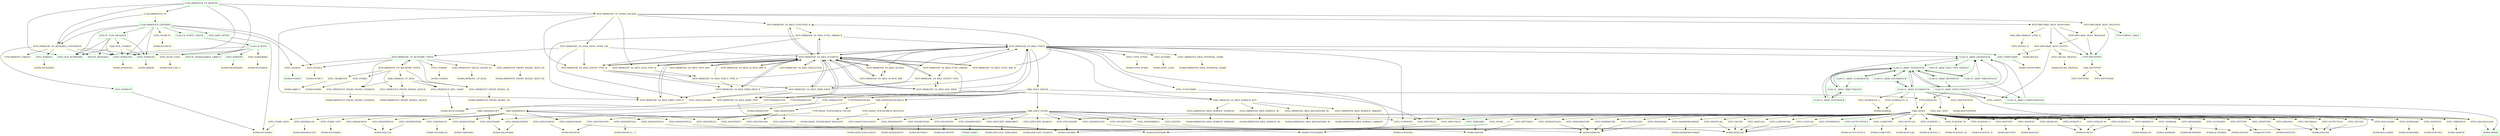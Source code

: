 digraph G {
  "CLAS-/IWBEP/CX_CP_REMOTE" [shape=box,color=green];
  "INTF-/IWBEP/IF_V4_MESSAGE_CONTAINER" [shape=box,color=yellow,URL="./INTF_%23IWBEP%23IF_V4_MESSAGE_CONTAINER.html"];
  "INTF-IF_MESSAGE" [shape=box,color=green,URL="./INTF_IF_MESSAGE.html"];
  "TTYP-/IWBEP/T_TARGET" [shape=box,color=yellow,URL="./TTYP_%23IWBEP%23T_TARGET.html"];
  "DTEL-SYMSGV" [shape=box,color=green,URL="./DTEL_SYMSGV.html"];
  "DOMA-SYCHAR50" [shape=box,color=yellow,URL="./DOMA_SYCHAR50.html"];
  "DTEL-SYMSGNO" [shape=box,color=green,URL="./DTEL_SYMSGNO.html"];
  "DOMA-SYMSGNO" [shape=box,color=yellow,URL="./DOMA_SYMSGNO.html"];
  "DTEL-SYMSGID" [shape=box,color=green,URL="./DTEL_SYMSGID.html"];
  "DOMA-ARBGB" [shape=box,color=yellow,URL="./DOMA_ARBGB.html"];
  "DTEL-SYMSGTY" [shape=box,color=green,URL="./DTEL_SYMSGTY.html"];
  "DOMA-SYCHAR01" [shape=box,color=yellow,URL="./DOMA_SYCHAR01.html"];
  "INTF-/IWBEP/IF_CP_ODATA_FACADE" [shape=box,color=yellow,URL="./INTF_%23IWBEP%23IF_CP_ODATA_FACADE.html"];
  "INTF-/IWBEP/IF_V4_MED_FUNCTION_R" [shape=box,color=yellow,URL="./INTF_%23IWBEP%23IF_V4_MED_FUNCTION_R.html"];
  "INTF-/IWBEP/IF_V4_MED_FUNC_PARAM_R" [shape=box,color=yellow,URL="./INTF_%23IWBEP%23IF_V4_MED_FUNC_PARAM_R.html"];
  "INTF-/IWBEP/IF_V4_MED_TYPES" [shape=box,color=yellow,URL="./INTF_%23IWBEP%23IF_V4_MED_TYPES.html"];
  "CLAS-CL_ABAP_DATADESCR" [shape=box,color=green,URL="./CLAS_CL_ABAP_DATADESCR.html"];
  "INTF-IF_ABAP_DATA_TYPE_HANDLE" [shape=box,color=green,URL="./INTF_IF_ABAP_DATA_TYPE_HANDLE.html"];
  "CLAS-CL_ABAP_TYPEDESCR" [shape=box,color=green,URL="./CLAS_CL_ABAP_TYPEDESCR.html"];
  "CLAS-CL_ABAP_TABLEDESCR" [shape=box,color=green,URL="./CLAS_CL_ABAP_TABLEDESCR.html"];
  "CLAS-CL_ABAP_COMPLEXDESCR" [shape=box,color=green,URL="./CLAS_CL_ABAP_COMPLEXDESCR.html"];
  "CLAS-CL_ABAP_STRUCTDESCR" [shape=box,color=green,URL="./CLAS_CL_ABAP_STRUCTDESCR.html"];
  "TTYP-DDFIELDS" [shape=box,color=yellow,URL="./TTYP_DDFIELDS.html"];
  "TABL-DFIES" [shape=box,color=yellow,URL="./TABL_DFIES.html"];
  "DTEL-DDAMPMFORMAT" [shape=box,color=yellow,URL="./DTEL_DDAMPMFORMAT.html"];
  "DOMA-DDAMPMFORMAT" [shape=box,color=yellow,URL="./DOMA_DDAMPMFORMAT.html"];
  "DTEL-DDNOHISTORY" [shape=box,color=yellow,URL="./DTEL_DDNOHISTORY.html"];
  "DOMA-DDBOOL" [shape=box,color=yellow,URL="./DOMA_DDBOOL.html"];
  "DTEL-OUTPUTSTYLE" [shape=box,color=green,URL="./DTEL_OUTPUTSTYLE.html"];
  "DOMA-OUTPUTSTYLE" [shape=box,color=yellow,URL="./DOMA_OUTPUTSTYLE.html"];
  "DTEL-DDBIDICTRL" [shape=box,color=yellow,URL="./DTEL_DDBIDICTRL.html"];
  "DTEL-DDLTRFLDDI" [shape=box,color=yellow,URL="./DTEL_DDLTRFLDDI.html"];
  "DTEL-FNAM_____4" [shape=box,color=yellow,URL="./DTEL_FNAM_____4.html"];
  "DOMA-DYNFNAM" [shape=box,color=yellow,URL="./DOMA_DYNFNAM.html"];
  "DTEL-COMPTYPE" [shape=box,color=yellow,URL="./DTEL_COMPTYPE.html"];
  "DOMA-COMPTYPE" [shape=box,color=yellow,URL="./DOMA_COMPTYPE.html"];
  "DTEL-DDF4AVAIL" [shape=box,color=yellow,URL="./DTEL_DDF4AVAIL.html"];
  "DTEL-DYNPROFLD" [shape=box,color=yellow,URL="./DTEL_DYNPROFLD.html"];
  "DOMA-AS4FLAG" [shape=box,color=yellow,URL="./DOMA_AS4FLAG.html"];
  "DTEL-SIGNFLAG" [shape=box,color=yellow,URL="./DTEL_SIGNFLAG.html"];
  "DTEL-VALEXI" [shape=box,color=yellow,URL="./DTEL_VALEXI.html"];
  "DTEL-AS4FLAG" [shape=box,color=yellow,URL="./DTEL_AS4FLAG.html"];
  "DTEL-DDSHATTACH" [shape=box,color=yellow,URL="./DTEL_DDSHATTACH.html"];
  "DTEL-LOWERCASE" [shape=box,color=yellow,URL="./DTEL_LOWERCASE.html"];
  "DTEL-KEYFLAG" [shape=box,color=yellow,URL="./DTEL_KEYFLAG.html"];
  "DOMA-KEYFLAG" [shape=box,color=yellow,URL="./DOMA_KEYFLAG.html"];
  "DTEL-SCRTEXT_L" [shape=box,color=yellow,URL="./DTEL_SCRTEXT_L.html"];
  "DOMA-SCRTEXT_L" [shape=box,color=yellow,URL="./DOMA_SCRTEXT_L.html"];
  "DTEL-SCRTEXT_M" [shape=box,color=yellow,URL="./DTEL_SCRTEXT_M.html"];
  "DOMA-SCRTEXT_M" [shape=box,color=yellow,URL="./DOMA_SCRTEXT_M.html"];
  "DTEL-SCRTEXT_S" [shape=box,color=yellow,URL="./DTEL_SCRTEXT_S.html"];
  "DOMA-SCRTEXT_S" [shape=box,color=yellow,URL="./DOMA_SCRTEXT_S.html"];
  "DTEL-REPTEXT" [shape=box,color=yellow,URL="./DTEL_REPTEXT.html"];
  "DOMA-REPTEXT" [shape=box,color=yellow,URL="./DOMA_REPTEXT.html"];
  "DTEL-AS4TEXT" [shape=box,color=yellow,URL="./DTEL_AS4TEXT.html"];
  "DOMA-AS4TEXT" [shape=box,color=yellow,URL="./DOMA_AS4TEXT.html"];
  "DTEL-SCRLEN_L" [shape=box,color=yellow,URL="./DTEL_SCRLEN_L.html"];
  "DOMA-SCRLEN" [shape=box,color=yellow,URL="./DOMA_SCRLEN.html"];
  "DTEL-SCRLEN_M" [shape=box,color=yellow,URL="./DTEL_SCRLEN_M.html"];
  "DTEL-SCRLEN_S" [shape=box,color=yellow,URL="./DTEL_SCRLEN_S.html"];
  "DTEL-HEADLEN" [shape=box,color=yellow,URL="./DTEL_HEADLEN.html"];
  "DTEL-CONVEXIT" [shape=box,color=yellow,URL="./DTEL_CONVEXIT.html"];
  "DOMA-CONVEXIT" [shape=box,color=yellow,URL="./DOMA_CONVEXIT.html"];
  "DTEL-MASKLEN" [shape=box,color=yellow,URL="./DTEL_MASKLEN.html"];
  "DOMA-MASKLEN" [shape=box,color=yellow,URL="./DOMA_MASKLEN.html"];
  "DTEL-AS4MASK" [shape=box,color=yellow,URL="./DTEL_AS4MASK.html"];
  "DOMA-AS4MASK" [shape=box,color=yellow,URL="./DOMA_AS4MASK.html"];
  "DTEL-LOGFLAG" [shape=box,color=yellow,URL="./DTEL_LOGFLAG.html"];
  "DTEL-MEMORYID" [shape=box,color=yellow,URL="./DTEL_MEMORYID.html"];
  "DOMA-MEMORYID" [shape=box,color=yellow,URL="./DOMA_MEMORYID.html"];
  "DTEL-AUTHORID" [shape=box,color=yellow,URL="./DTEL_AUTHORID.html"];
  "DOMA-AUTHORID" [shape=box,color=yellow,URL="./DOMA_AUTHORID.html"];
  "DTEL-PRECFIELD" [shape=box,color=yellow,URL="./DTEL_PRECFIELD.html"];
  "DOMA-FDNAME" [shape=box,color=yellow,URL="./DOMA_FDNAME.html"];
  "DTEL-REFFIELD" [shape=box,color=yellow,URL="./DTEL_REFFIELD.html"];
  "DTEL-REFTABLE" [shape=box,color=yellow,URL="./DTEL_REFTABLE.html"];
  "DOMA-AS4TAB" [shape=box,color=yellow,URL="./DOMA_AS4TAB.html"];
  "DTEL-INTTYPE" [shape=box,color=yellow,URL="./DTEL_INTTYPE.html"];
  "DOMA-INTTYPE" [shape=box,color=yellow,URL="./DOMA_INTTYPE.html"];
  "DTEL-DYNPTYPE" [shape=box,color=yellow,URL="./DTEL_DYNPTYPE.html"];
  "DOMA-DATATYPE" [shape=box,color=yellow,URL="./DOMA_DATATYPE.html"];
  "DTEL-DECIMALS" [shape=box,color=yellow,URL="./DTEL_DECIMALS.html"];
  "DOMA-DDLENG" [shape=box,color=yellow,URL="./DOMA_DDLENG.html"];
  "DTEL-OUTPUTLEN" [shape=box,color=yellow,URL="./DTEL_OUTPUTLEN.html"];
  "DTEL-INTLEN" [shape=box,color=yellow,URL="./DTEL_INTLEN.html"];
  "DTEL-DDLENG" [shape=box,color=yellow,URL="./DTEL_DDLENG.html"];
  "DTEL-ROLLNAME" [shape=box,color=yellow,URL="./DTEL_ROLLNAME.html"];
  "DOMA-ROLLNAME" [shape=box,color=yellow,URL="./DOMA_ROLLNAME.html"];
  "DTEL-DOMNAME" [shape=box,color=yellow,URL="./DTEL_DOMNAME.html"];
  "DOMA-DOMNAME" [shape=box,color=yellow,URL="./DOMA_DOMNAME.html"];
  "DTEL-DOFFSET" [shape=box,color=yellow,URL="./DTEL_DOFFSET.html"];
  "DOMA-DOFFSET" [shape=box,color=yellow,URL="./DOMA_DOFFSET.html"];
  "DTEL-TABFDPOS" [shape=box,color=yellow,URL="./DTEL_TABFDPOS.html"];
  "DOMA-AS4POS" [shape=box,color=yellow,URL="./DOMA_AS4POS.html"];
  "DTEL-DDLANGUAGE" [shape=box,color=yellow,URL="./DTEL_DDLANGUAGE.html"];
  "DOMA-SPRAS" [shape=box,color=green,URL="./DOMA_SPRAS.html"];
  "DTEL-FIELDNAME" [shape=box,color=yellow,URL="./DTEL_FIELDNAME.html"];
  "DTEL-TABNAME" [shape=box,color=green,URL="./DTEL_TABNAME.html"];
  "DTEL-LANGU" [shape=box,color=yellow,URL="./DTEL_LANGU.html"];
  "CLAS-CL_ABAP_REFDESCR" [shape=box,color=green,URL="./CLAS_CL_ABAP_REFDESCR.html"];
  "CLAS-CL_ABAP_OBJECTDESCR" [shape=box,color=green,URL="./CLAS_CL_ABAP_OBJECTDESCR.html"];
  "CLAS-CL_ABAP_INTFDESCR" [shape=box,color=green,URL="./CLAS_CL_ABAP_INTFDESCR.html"];
  "CLAS-CL_ABAP_ENUMDESCR" [shape=box,color=green,URL="./CLAS_CL_ABAP_ENUMDESCR.html"];
  "CLAS-CL_ABAP_ELEMDESCR" [shape=box,color=green,URL="./CLAS_CL_ABAP_ELEMDESCR.html"];
  "DTEL-VAL_TEXT" [shape=box,color=yellow,URL="./DTEL_VAL_TEXT.html"];
  "DOMA-DDTEXT" [shape=box,color=yellow,URL="./DOMA_DDTEXT.html"];
  "DTEL-DDFVOPTION" [shape=box,color=yellow,URL="./DTEL_DDFVOPTION.html"];
  "DOMA-DDFVOPTION" [shape=box,color=yellow,URL="./DOMA_DDFVOPTION.html"];
  "DTEL-DOMVALUE_H" [shape=box,color=yellow,URL="./DTEL_DOMVALUE_H.html"];
  "DOMA-DOMVAL" [shape=box,color=yellow,URL="./DOMA_DOMVAL.html"];
  "DTEL-DOMVALUE_L" [shape=box,color=yellow,URL="./DTEL_DOMVALUE_L.html"];
  "CLAS-CL_ABAP_CLASSDESCR" [shape=box,color=green,URL="./CLAS_CL_ABAP_CLASSDESCR.html"];
  "INTF-/IWBEP/IF_V4_MED_ELEMENT" [shape=box,color=yellow,URL="./INTF_%23IWBEP%23IF_V4_MED_ELEMENT.html"];
  "INTF-/IWBEP/IF_V4_MED_TYPE_DEF" [shape=box,color=yellow,URL="./INTF_%23IWBEP%23IF_V4_MED_TYPE_DEF.html"];
  "INTF-/IWBEP/IF_V4_MED_SINGLETON" [shape=box,color=yellow,URL="./INTF_%23IWBEP%23IF_V4_MED_SINGLETON.html"];
  "INTF-/IWBEP/IF_V4_MED_PRIM_TYPE_R" [shape=box,color=yellow,URL="./INTF_%23IWBEP%23IF_V4_MED_PRIM_TYPE_R.html"];
  "INTF-/IWBEP/IF_V4_MED_PRIM_TYPE" [shape=box,color=yellow,URL="./INTF_%23IWBEP%23IF_V4_MED_PRIM_TYPE.html"];
  "INTF-/IWBEP/IF_V4_MED_PRIM_PROP_R" [shape=box,color=yellow,URL="./INTF_%23IWBEP%23IF_V4_MED_PRIM_PROP_R.html"];
  "INTF-/IWBEP/IF_V4_MED_PRIM_PROP" [shape=box,color=yellow,URL="./INTF_%23IWBEP%23IF_V4_MED_PRIM_PROP.html"];
  "DTEL-SEOCLSNAME" [shape=box,color=yellow,URL="./DTEL_SEOCLSNAME.html"];
  "DOMA-SEOCLSNAME" [shape=box,color=yellow,URL="./DOMA_SEOCLSNAME.html"];
  "INTF-/IWBEP/IF_V4_MED_NAV_PROP" [shape=box,color=yellow,URL="./INTF_%23IWBEP%23IF_V4_MED_NAV_PROP.html"];
  "INTF-/IWBEP/IF_V4_MED_ENTITY_TYPE" [shape=box,color=yellow,URL="./INTF_%23IWBEP%23IF_V4_MED_ENTITY_TYPE.html"];
  "TABL-/IWBEP/S_V4_MED_SERVICE_KEY" [shape=box,color=yellow,URL="./TABL_%23IWBEP%23S_V4_MED_SERVICE_KEY.html"];
  "DTEL-/IWBEP/V4_MED_SERVICE_VARIANT" [shape=box,color=yellow,URL="./DTEL_%23IWBEP%23V4_MED_SERVICE_VARIANT.html"];
  "DOMA-/IWBEP/V4_MED_SERVICE_VARIANT" [shape=box,color=yellow,URL="./DOMA_%23IWBEP%23V4_MED_SERVICE_VARIANT.html"];
  "DTEL-/IWBEP/V4_MED_SERVICE_VERSION" [shape=box,color=yellow,URL="./DTEL_%23IWBEP%23V4_MED_SERVICE_VERSION.html"];
  "DOMA-/IWBEP/V4_MED_SERVICE_VERSION" [shape=box,color=yellow,URL="./DOMA_%23IWBEP%23V4_MED_SERVICE_VERSION.html"];
  "DTEL-/IWBEP/V4_MED_SERVICE_ID" [shape=box,color=yellow,URL="./DTEL_%23IWBEP%23V4_MED_SERVICE_ID.html"];
  "DOMA-/IWBEP/V4_MED_SERVICE_ID" [shape=box,color=yellow,URL="./DOMA_%23IWBEP%23V4_MED_SERVICE_ID.html"];
  "DTEL-/IWBEP/V4_MED_REPOSITORY_ID" [shape=box,color=yellow,URL="./DTEL_%23IWBEP%23V4_MED_REPOSITORY_ID.html"];
  "DOMA-/IWBEP/V4_MED_REPOSITORY_ID" [shape=box,color=yellow,URL="./DOMA_%23IWBEP%23V4_MED_REPOSITORY_ID.html"];
  "INTF-/IWBEP/IF_V4_MED_FUNC_IMP_R" [shape=box,color=yellow,URL="./INTF_%23IWBEP%23IF_V4_MED_FUNC_IMP_R.html"];
  "INTF-/IWBEP/IF_V4_MED_ENTITY_TYPE_R" [shape=box,color=yellow,URL="./INTF_%23IWBEP%23IF_V4_MED_ENTITY_TYPE_R.html"];
  "INTF-/IWBEP/IF_V4_MED_STRUC_TYPE_R" [shape=box,color=yellow,URL="./INTF_%23IWBEP%23IF_V4_MED_STRUC_TYPE_R.html"];
  "INTF-/IWBEP/IF_V4_MED_CPLX_TYPE_R" [shape=box,color=yellow,URL="./INTF_%23IWBEP%23IF_V4_MED_CPLX_TYPE_R.html"];
  "INTF-/IWBEP/IF_V4_MED_ACTION_IMP_R" [shape=box,color=yellow,URL="./INTF_%23IWBEP%23IF_V4_MED_ACTION_IMP_R.html"];
  "INTF-/IWBEP/IF_V4_MED_ACTION_IMP" [shape=box,color=yellow,URL="./INTF_%23IWBEP%23IF_V4_MED_ACTION_IMP.html"];
  "INTF-/IWBEP/IF_V4_MED_ACTION" [shape=box,color=yellow,URL="./INTF_%23IWBEP%23IF_V4_MED_ACTION.html"];
  "INTF-/IWBEP/IF_V4_MED_FUNC_PARAM" [shape=box,color=yellow,URL="./INTF_%23IWBEP%23IF_V4_MED_FUNC_PARAM.html"];
  "TABL-SHLP_DESCR" [shape=box,color=yellow,URL="./TABL_SHLP_DESCR.html"];
  "TABL-DDSHTEXTSEARCH" [shape=box,color=yellow,URL="./TABL_DDSHTEXTSEARCH.html"];
  "TTYP-DDSH_TEXTSEARCH_FIELDS" [shape=box,color=yellow,URL="./TTYP_DDSH_TEXTSEARCH_FIELDS.html"];
  "DTEL-SHLPFIELD" [shape=box,color=yellow,URL="./DTEL_SHLPFIELD.html"];
  "DTEL-DDSH_TEXTSEARCH_REQUEST" [shape=box,color=yellow,URL="./DTEL_DDSH_TEXTSEARCH_REQUEST.html"];
  "DOMA-DDSH_TEXTSEARCH_REQUEST" [shape=box,color=yellow,URL="./DOMA_DDSH_TEXTSEARCH_REQUEST.html"];
  "TTYP-DDSHSELOPS" [shape=box,color=yellow,URL="./TTYP_DDSHSELOPS.html"];
  "TABL-DDSHSELOPT" [shape=box,color=yellow,URL="./TABL_DDSHSELOPT.html"];
  "DTEL-RSDSSELOP_" [shape=box,color=yellow,URL="./DTEL_RSDSSELOP_.html"];
  "DOMA-RSDSSELOPT" [shape=box,color=yellow,URL="./DOMA_RSDSSELOPT.html"];
  "DTEL-TVARV_OPTI" [shape=box,color=yellow,URL="./DTEL_TVARV_OPTI.html"];
  "DOMA-SYCHAR02" [shape=box,color=yellow,URL="./DOMA_SYCHAR02.html"];
  "DTEL-TVARV_SIGN" [shape=box,color=yellow,URL="./DTEL_TVARV_SIGN.html"];
  "DTEL-SHLPNAME" [shape=box,color=yellow,URL="./DTEL_SHLPNAME.html"];
  "DOMA-SHLPNAME" [shape=box,color=yellow,URL="./DOMA_SHLPNAME.html"];
  "TTYP-DDSHFPROPS" [shape=box,color=yellow,URL="./TTYP_DDSHFPROPS.html"];
  "TABL-DDSHFPROP" [shape=box,color=yellow,URL="./TABL_DDSHFPROP.html"];
  "DTEL-DDSHDEFVAL" [shape=box,color=yellow,URL="./DTEL_DDSHDEFVAL.html"];
  "DOMA-DEFAULT__3" [shape=box,color=yellow,URL="./DOMA_DEFAULT__3.html"];
  "DTEL-SHLPSELDIS" [shape=box,color=yellow,URL="./DTEL_SHLPSELDIS.html"];
  "DTEL-SHLPLISPOS" [shape=box,color=yellow,URL="./DTEL_SHLPLISPOS.html"];
  "DOMA-SHLPPOS" [shape=box,color=yellow,URL="./DOMA_SHLPPOS.html"];
  "DTEL-SHLPSELPOS" [shape=box,color=yellow,URL="./DTEL_SHLPSELPOS.html"];
  "DTEL-SHLPOUTPUT" [shape=box,color=yellow,URL="./DTEL_SHLPOUTPUT.html"];
  "DTEL-SHLPINPUT" [shape=box,color=yellow,URL="./DTEL_SHLPINPUT.html"];
  "TTYP-DDSHIFACES" [shape=box,color=yellow,URL="./TTYP_DDSHIFACES.html"];
  "TABL-DDSHIFACE" [shape=box,color=yellow,URL="./TABL_DDSHIFACE.html"];
  "DTEL-DDSHLPSSHF" [shape=box,color=yellow,URL="./DTEL_DDSHLPSSHF.html"];
  "DTEL-DDSHLPSSHN" [shape=box,color=yellow,URL="./DTEL_DDSHLPSSHN.html"];
  "DTEL-DDSHF4FLD" [shape=box,color=yellow,URL="./DTEL_DDSHF4FLD.html"];
  "DOMA-DDFLAG" [shape=box,color=yellow,URL="./DOMA_DDFLAG.html"];
  "DTEL-DDSHDISFLD" [shape=box,color=yellow,URL="./DTEL_DDSHDISFLD.html"];
  "DTEL-DDSHINTERN" [shape=box,color=yellow,URL="./DTEL_DDSHINTERN.html"];
  "DTEL-DDSHVALUE" [shape=box,color=yellow,URL="./DTEL_DDSHVALUE.html"];
  "DOMA-F4CHAR132" [shape=box,color=yellow,URL="./DOMA_F4CHAR132.html"];
  "DTEL-DDSHLPDFLD" [shape=box,color=yellow,URL="./DTEL_DDSHLPDFLD.html"];
  "DTEL-DDSHLPDTAB" [shape=box,color=yellow,URL="./DTEL_DDSHLPDTAB.html"];
  "DOMA-TABNAME" [shape=box,color=yellow,URL="./DOMA_TABNAME.html"];
  "DTEL-DDSHLPSFLD" [shape=box,color=yellow,URL="./DTEL_DDSHLPSFLD.html"];
  "TABL-SHLP_INTDS" [shape=box,color=yellow,URL="./TABL_SHLP_INTDS.html"];
  "DTEL-DDFUZZY_SIMILARITY" [shape=box,color=yellow,URL="./DTEL_DDFUZZY_SIMILARITY.html"];
  "DOMA-DDFUZZY_SIMILARITY" [shape=box,color=yellow,URL="./DOMA_DDFUZZY_SIMILARITY.html"];
  "DTEL-DDFUZZY_SEARCH" [shape=box,color=yellow,URL="./DTEL_DDFUZZY_SEARCH.html"];
  "DOMA-DDFUZZY_SEARCH" [shape=box,color=yellow,URL="./DOMA_DDFUZZY_SEARCH.html"];
  "DTEL-DDAUTOSUGGEST" [shape=box,color=yellow,URL="./DTEL_DDAUTOSUGGEST.html"];
  "DOMA-DDAUTOSUGGEST" [shape=box,color=yellow,URL="./DOMA_DDAUTOSUGGEST.html"];
  "DTEL-DDTEXT" [shape=box,color=yellow,URL="./DTEL_DDTEXT.html"];
  "DTEL-DDSHDIATYP" [shape=box,color=yellow,URL="./DTEL_DDSHDIATYP.html"];
  "DOMA-DDSHDIATYP" [shape=box,color=yellow,URL="./DOMA_DDSHDIATYP.html"];
  "DTEL-DDSHSELEXT" [shape=box,color=yellow,URL="./DTEL_DDSHSELEXT.html"];
  "DOMA-FUNCNAME" [shape=box,color=yellow,URL="./DOMA_FUNCNAME.html"];
  "DTEL-SELMETHTXT" [shape=box,color=yellow,URL="./DTEL_SELMETHTXT.html"];
  "DTEL-SELMETHOD" [shape=box,color=yellow,URL="./DTEL_SELMETHOD.html"];
  "DOMA-REFSHLP" [shape=box,color=yellow,URL="./DOMA_REFSHLP.html"];
  "DTEL-SELMTYPE" [shape=box,color=yellow,URL="./DTEL_SELMTYPE.html"];
  "DOMA-SELMTYPE" [shape=box,color=yellow,URL="./DOMA_SELMTYPE.html"];
  "DTEL-DDSHHOTKEY" [shape=box,color=yellow,URL="./DTEL_DDSHHOTKEY.html"];
  "DOMA-CHAR1" [shape=box,color=green,URL="./DOMA_CHAR1.html"];
  "DTEL-DDSHSIMPLE" [shape=box,color=yellow,URL="./DTEL_DDSHSIMPLE.html"];
  "DTEL-DDSHLPTYP" [shape=box,color=yellow,URL="./DTEL_DDSHLPTYP.html"];
  "DOMA-DDSHLPTYP" [shape=box,color=yellow,URL="./DOMA_DDSHLPTYP.html"];
  "DTEL-TIMESTAMP" [shape=box,color=green,URL="./DTEL_TIMESTAMP.html"];
  "DOMA-TZNTSTMPS" [shape=box,color=yellow,URL="./DOMA_TZNTSTMPS.html"];
  "DTEL-UFPS_POSID" [shape=box,color=yellow,URL="./DTEL_UFPS_POSID.html"];
  "DOMA-UFPS_POSID" [shape=box,color=yellow,URL="./DOMA_UFPS_POSID.html"];
  "DTEL-FUNCNAME" [shape=box,color=yellow,URL="./DTEL_FUNCNAME.html"];
  "DTEL-SYTABIX" [shape=box,color=yellow,URL="./DTEL_SYTABIX.html"];
  "DOMA-SYST_LONG" [shape=box,color=yellow,URL="./DOMA_SYST_LONG.html"];
  "DTEL-/IWBEP/V4_MED_INTERNAL_NAME" [shape=box,color=yellow,URL="./DTEL_%23IWBEP%23V4_MED_INTERNAL_NAME.html"];
  "DOMA-/IWBEP/V4_MED_INTERNAL_NAME" [shape=box,color=yellow,URL="./DOMA_%23IWBEP%23V4_MED_INTERNAL_NAME.html"];
  "INTF-/IWBEP/IF_CP_DATA_DESC_NODE_FW" [shape=box,color=yellow,URL="./INTF_%23IWBEP%23IF_CP_DATA_DESC_NODE_FW.html"];
  "INTF-/IWBEP/IF_CP_RUNTIME_TYPES" [shape=box,color=green,URL="./INTF_%23IWBEP%23IF_CP_RUNTIME_TYPES.html"];
  "INTF-/IWBEP/IF_CP_REGISTRY_TYPES" [shape=box,color=yellow,URL="./INTF_%23IWBEP%23IF_CP_REGISTRY_TYPES.html"];
  "DTEL-PGMID" [shape=box,color=yellow,URL="./DTEL_PGMID.html"];
  "DOMA-PGMID" [shape=box,color=yellow,URL="./DOMA_PGMID.html"];
  "DTEL-TROBJTYPE" [shape=box,color=yellow,URL="./DTEL_TROBJTYPE.html"];
  "DOMA-OBJECT" [shape=box,color=yellow,URL="./DOMA_OBJECT.html"];
  "TABL-/IWBEP/I_CP_MOD" [shape=box,color=yellow,URL="./TABL_%23IWBEP%23I_CP_MOD.html"];
  "DTEL-/IWBEP/CP_PROXY_MODEL_DESCR" [shape=box,color=yellow,URL="./DTEL_%23IWBEP%23CP_PROXY_MODEL_DESCR.html"];
  "DOMA-/IWBEP/CP_PROXY_MODEL_DESCR" [shape=box,color=yellow,URL="./DOMA_%23IWBEP%23CP_PROXY_MODEL_DESCR.html"];
  "DTEL-/IWBEP/CP_MPC_NAME" [shape=box,color=yellow,URL="./DTEL_%23IWBEP%23CP_MPC_NAME.html"];
  "DTEL-/IWBEP/CP_PROXY_MODEL_VERSION" [shape=box,color=yellow,URL="./DTEL_%23IWBEP%23CP_PROXY_MODEL_VERSION.html"];
  "DOMA-/IWBEP/CP_PROXY_MODEL_VERSION" [shape=box,color=yellow,URL="./DOMA_%23IWBEP%23CP_PROXY_MODEL_VERSION.html"];
  "DTEL-/IWBEP/CP_PROXY_MODEL_ID" [shape=box,color=yellow,URL="./DTEL_%23IWBEP%23CP_PROXY_MODEL_ID.html"];
  "DOMA-/IWBEP/CP_PROXY_MODEL_ID" [shape=box,color=yellow,URL="./DOMA_%23IWBEP%23CP_PROXY_MODEL_ID.html"];
  "DTEL-NUMC3" [shape=box,color=yellow,URL="./DTEL_NUMC3.html"];
  "DOMA-NUMC3" [shape=box,color=yellow,URL="./DOMA_NUMC3.html"];
  "DTEL-/IWBEP/CP_PROXY_MODEL_REPO_ID" [shape=box,color=yellow,URL="./DTEL_%23IWBEP%23CP_PROXY_MODEL_REPO_ID.html"];
  "DOMA-/IWBEP/CP_PROXY_MODEL_REPO_ID" [shape=box,color=yellow,URL="./DOMA_%23IWBEP%23CP_PROXY_MODEL_REPO_ID.html"];
  "DTEL-CHAR30" [shape=box,color=yellow,URL="./DTEL_CHAR30.html"];
  "DOMA-CHAR30" [shape=box,color=green,URL="./DOMA_CHAR30.html"];
  "DTEL-CHAR40" [shape=box,color=yellow,URL="./DTEL_CHAR40.html"];
  "DOMA-CHAR40" [shape=box,color=yellow,URL="./DOMA_CHAR40.html"];
  "DTEL-/IWBEP/CP_DELTA_QUERY_ID" [shape=box,color=yellow,URL="./DTEL_%23IWBEP%23CP_DELTA_QUERY_ID.html"];
  "DOMA-/IWBEP/L_CP_DLTA" [shape=box,color=yellow,URL="./DOMA_%23IWBEP%23L_CP_DLTA.html"];
  "INTF-/IWCOR/IF_REST_RESPONSE" [shape=box,color=yellow,URL="./INTF_%23IWCOR%23IF_REST_RESPONSE.html"];
  "INTF-/IWCOR/IF_REST_ENTITY" [shape=box,color=yellow,URL="./INTF_%23IWCOR%23IF_REST_ENTITY.html"];
  "DTEL-VSCAN_PROFILE" [shape=box,color=yellow,URL="./DTEL_VSCAN_PROFILE.html"];
  "DOMA-VSCAN_PROFILE" [shape=box,color=yellow,URL="./DOMA_VSCAN_PROFILE.html"];
  "TTYP-TIHTTPNVP" [shape=box,color=green,URL="./TTYP_TIHTTPNVP.html"];
  "TABL-IHTTPNVP" [shape=box,color=yellow,URL="./TABL_IHTTPNVP.html"];
  "DTEL-IHTTPVAL" [shape=box,color=yellow,URL="./DTEL_IHTTPVAL.html"];
  "DTEL-IHTTPNAM" [shape=box,color=yellow,URL="./DTEL_IHTTPNAM.html"];
  "INTF-/IWCOR/IF_REST_MESSAGE" [shape=box,color=yellow,URL="./INTF_%23IWCOR%23IF_REST_MESSAGE.html"];
  "TABL-/IWCOR/REST_ETAG_S" [shape=box,color=yellow,URL="./TABL_%23IWCOR%23REST_ETAG_S.html"];
  "DTEL-BOOLE_D" [shape=box,color=yellow,URL="./DTEL_BOOLE_D.html"];
  "DOMA-BOOLE" [shape=box,color=yellow,URL="./DOMA_BOOLE.html"];
  "INTF-/IWCOR/IF_REST_REQUEST" [shape=box,color=yellow,URL="./INTF_%23IWCOR%23IF_REST_REQUEST.html"];
  "TTYP-STRING_TABLE" [shape=box,color=green,URL="./TTYP_STRING_TABLE.html"];
  "CLAS-/IWBEP/CX_CP" [shape=box,color=yellow,URL="./CLAS_%23IWBEP%23CX_CP.html"];
  "CLAS-/IWBEP/CX_GATEWAY" [shape=box,color=green,URL="./CLAS_%23IWBEP%23CX_GATEWAY.html"];
  "INTF-IF_T100_MESSAGE" [shape=box,color=green,URL="./INTF_IF_T100_MESSAGE.html"];
  "TABL-SCX_T100KEY" [shape=box,color=yellow,URL="./TABL_SCX_T100KEY.html"];
  "DTEL-SCX_ATTRNAME" [shape=box,color=green,URL="./DTEL_SCX_ATTRNAME.html"];
  "CLAS-CX_STATIC_CHECK" [shape=box,color=green,URL="./CLAS_CX_STATIC_CHECK.html"];
  "CLAS-CX_ROOT" [shape=box,color=green,URL="./CLAS_CX_ROOT.html"];
  "INTF-IF_SERIALIZABLE_OBJECT" [shape=box,color=green,URL="./INTF_IF_SERIALIZABLE_OBJECT.html"];
  "DTEL-SYREPID" [shape=box,color=green,URL="./DTEL_SYREPID.html"];
  "DOMA-PROGRAMM" [shape=box,color=yellow,URL="./DOMA_PROGRAMM.html"];
  "DTEL-S380ERRID" [shape=box,color=yellow,URL="./DTEL_S380ERRID.html"];
  "DOMA-SYCHAR30" [shape=box,color=yellow,URL="./DOMA_SYCHAR30.html"];
  "DTEL-SOTR_CONC" [shape=box,color=yellow,URL="./DTEL_SOTR_CONC.html"];
  "DOMA-SYSUUID_C" [shape=box,color=yellow,URL="./DOMA_SYSUUID_C.html"];
  "DTEL-BAPI_MTYPE" [shape=box,color=green,URL="./DTEL_BAPI_MTYPE.html"];
  "DTEL-NUMC10" [shape=box,color=yellow,URL="./DTEL_NUMC10.html"];
  "DOMA-NUMC10" [shape=box,color=yellow,URL="./DOMA_NUMC10.html"];
  "CLAS-/IWBEP/CX_CP_REMOTE" -> "DTEL-SYMSGID";
  "CLAS-/IWBEP/CX_CP_REMOTE" -> "DTEL-SYMSGNO";
  "CLAS-/IWBEP/CX_CP_REMOTE" -> "DTEL-SCX_ATTRNAME";
  "CLAS-/IWBEP/CX_CP_REMOTE" -> "CLAS-/IWBEP/CX_CP";
  "CLAS-/IWBEP/CX_CP_REMOTE" -> "INTF-/IWBEP/IF_CP_ODATA_FACADE";
  "CLAS-/IWBEP/CX_CP_REMOTE" -> "INTF-/IWBEP/IF_V4_MESSAGE_CONTAINER";
  "INTF-/IWBEP/IF_V4_MESSAGE_CONTAINER" -> "DTEL-SYMSGTY";
  "INTF-/IWBEP/IF_V4_MESSAGE_CONTAINER" -> "DTEL-SYMSGID";
  "INTF-/IWBEP/IF_V4_MESSAGE_CONTAINER" -> "DTEL-SYMSGNO";
  "INTF-/IWBEP/IF_V4_MESSAGE_CONTAINER" -> "DTEL-SYMSGV";
  "INTF-/IWBEP/IF_V4_MESSAGE_CONTAINER" -> "TTYP-/IWBEP/T_TARGET";
  "INTF-/IWBEP/IF_V4_MESSAGE_CONTAINER" -> "INTF-IF_MESSAGE";
  "DTEL-SYMSGV" -> "DOMA-SYCHAR50";
  "DTEL-SYMSGNO" -> "DOMA-SYMSGNO";
  "DTEL-SYMSGID" -> "DOMA-ARBGB";
  "DTEL-SYMSGTY" -> "DOMA-SYCHAR01";
  "INTF-/IWBEP/IF_CP_ODATA_FACADE" -> "INTF-/IWCOR/IF_REST_REQUEST";
  "INTF-/IWBEP/IF_CP_ODATA_FACADE" -> "INTF-/IWCOR/IF_REST_RESPONSE";
  "INTF-/IWBEP/IF_CP_ODATA_FACADE" -> "INTF-/IWBEP/IF_V4_MED_PRIM_TYPE_R";
  "INTF-/IWBEP/IF_CP_ODATA_FACADE" -> "INTF-/IWBEP/IF_V4_MED_CPLX_TYPE_R";
  "INTF-/IWBEP/IF_CP_ODATA_FACADE" -> "INTF-/IWBEP/IF_CP_DATA_DESC_NODE_FW";
  "INTF-/IWBEP/IF_CP_ODATA_FACADE" -> "INTF-/IWBEP/IF_V4_MED_ENTITY_TYPE_R";
  "INTF-/IWBEP/IF_CP_ODATA_FACADE" -> "INTF-/IWBEP/IF_V4_MED_FUNCTION_R";
  "INTF-/IWBEP/IF_V4_MED_FUNCTION_R" -> "INTF-/IWBEP/IF_V4_MED_ELEMENT";
  "INTF-/IWBEP/IF_V4_MED_FUNCTION_R" -> "INTF-/IWBEP/IF_V4_MED_FUNC_PARAM_R";
  "INTF-/IWBEP/IF_V4_MED_FUNC_PARAM_R" -> "INTF-/IWBEP/IF_V4_MED_ELEMENT";
  "INTF-/IWBEP/IF_V4_MED_FUNC_PARAM_R" -> "INTF-/IWBEP/IF_V4_MED_ENTITY_TYPE_R";
  "INTF-/IWBEP/IF_V4_MED_FUNC_PARAM_R" -> "INTF-/IWBEP/IF_V4_MED_PRIM_TYPE_R";
  "INTF-/IWBEP/IF_V4_MED_FUNC_PARAM_R" -> "INTF-/IWBEP/IF_V4_MED_TYPES";
  "INTF-/IWBEP/IF_V4_MED_TYPES" -> "DTEL-/IWBEP/V4_MED_INTERNAL_NAME";
  "INTF-/IWBEP/IF_V4_MED_TYPES" -> "DTEL-SYTABIX";
  "INTF-/IWBEP/IF_V4_MED_TYPES" -> "TABL-/IWBEP/S_V4_MED_SERVICE_KEY";
  "INTF-/IWBEP/IF_V4_MED_TYPES" -> "DTEL-CONVEXIT";
  "INTF-/IWBEP/IF_V4_MED_TYPES" -> "DTEL-FUNCNAME";
  "INTF-/IWBEP/IF_V4_MED_TYPES" -> "DTEL-SEOCLSNAME";
  "INTF-/IWBEP/IF_V4_MED_TYPES" -> "DTEL-REFFIELD";
  "INTF-/IWBEP/IF_V4_MED_TYPES" -> "DTEL-UFPS_POSID";
  "INTF-/IWBEP/IF_V4_MED_TYPES" -> "DTEL-TIMESTAMP";
  "INTF-/IWBEP/IF_V4_MED_TYPES" -> "TABL-SHLP_DESCR";
  "INTF-/IWBEP/IF_V4_MED_TYPES" -> "INTF-/IWBEP/IF_V4_MED_ELEMENT";
  "INTF-/IWBEP/IF_V4_MED_TYPES" -> "CLAS-CL_ABAP_DATADESCR";
  "CLAS-CL_ABAP_DATADESCR" -> "CLAS-CL_ABAP_TYPEDESCR";
  "CLAS-CL_ABAP_DATADESCR" -> "INTF-IF_ABAP_DATA_TYPE_HANDLE";
  "CLAS-CL_ABAP_TYPEDESCR" -> "CLAS-CL_ABAP_CLASSDESCR";
  "CLAS-CL_ABAP_TYPEDESCR" -> "CLAS-CL_ABAP_ELEMDESCR";
  "CLAS-CL_ABAP_TYPEDESCR" -> "CLAS-CL_ABAP_ENUMDESCR";
  "CLAS-CL_ABAP_TYPEDESCR" -> "CLAS-CL_ABAP_INTFDESCR";
  "CLAS-CL_ABAP_TYPEDESCR" -> "CLAS-CL_ABAP_OBJECTDESCR";
  "CLAS-CL_ABAP_TYPEDESCR" -> "CLAS-CL_ABAP_REFDESCR";
  "CLAS-CL_ABAP_TYPEDESCR" -> "CLAS-CL_ABAP_STRUCTDESCR";
  "CLAS-CL_ABAP_TYPEDESCR" -> "CLAS-CL_ABAP_TABLEDESCR";
  "CLAS-CL_ABAP_TABLEDESCR" -> "CLAS-CL_ABAP_COMPLEXDESCR";
  "CLAS-CL_ABAP_TABLEDESCR" -> "CLAS-CL_ABAP_TYPEDESCR";
  "CLAS-CL_ABAP_TABLEDESCR" -> "CLAS-CL_ABAP_DATADESCR";
  "CLAS-CL_ABAP_COMPLEXDESCR" -> "CLAS-CL_ABAP_DATADESCR";
  "CLAS-CL_ABAP_STRUCTDESCR" -> "DTEL-LANGU";
  "CLAS-CL_ABAP_STRUCTDESCR" -> "TTYP-DDFIELDS";
  "CLAS-CL_ABAP_STRUCTDESCR" -> "CLAS-CL_ABAP_COMPLEXDESCR";
  "CLAS-CL_ABAP_STRUCTDESCR" -> "CLAS-CL_ABAP_TYPEDESCR";
  "CLAS-CL_ABAP_STRUCTDESCR" -> "CLAS-CL_ABAP_DATADESCR";
  "TTYP-DDFIELDS" -> "TABL-DFIES";
  "TABL-DFIES" -> "DTEL-TABNAME";
  "TABL-DFIES" -> "DTEL-FIELDNAME";
  "TABL-DFIES" -> "DTEL-DDLANGUAGE";
  "TABL-DFIES" -> "DTEL-TABFDPOS";
  "TABL-DFIES" -> "DTEL-DOFFSET";
  "TABL-DFIES" -> "DTEL-DOMNAME";
  "TABL-DFIES" -> "DTEL-ROLLNAME";
  "TABL-DFIES" -> "DTEL-DDLENG";
  "TABL-DFIES" -> "DTEL-INTLEN";
  "TABL-DFIES" -> "DTEL-OUTPUTLEN";
  "TABL-DFIES" -> "DTEL-DECIMALS";
  "TABL-DFIES" -> "DTEL-DYNPTYPE";
  "TABL-DFIES" -> "DTEL-INTTYPE";
  "TABL-DFIES" -> "DTEL-REFTABLE";
  "TABL-DFIES" -> "DTEL-REFFIELD";
  "TABL-DFIES" -> "DTEL-PRECFIELD";
  "TABL-DFIES" -> "DTEL-AUTHORID";
  "TABL-DFIES" -> "DTEL-MEMORYID";
  "TABL-DFIES" -> "DTEL-LOGFLAG";
  "TABL-DFIES" -> "DTEL-AS4MASK";
  "TABL-DFIES" -> "DTEL-MASKLEN";
  "TABL-DFIES" -> "DTEL-CONVEXIT";
  "TABL-DFIES" -> "DTEL-HEADLEN";
  "TABL-DFIES" -> "DTEL-SCRLEN_S";
  "TABL-DFIES" -> "DTEL-SCRLEN_M";
  "TABL-DFIES" -> "DTEL-SCRLEN_L";
  "TABL-DFIES" -> "DTEL-AS4TEXT";
  "TABL-DFIES" -> "DTEL-REPTEXT";
  "TABL-DFIES" -> "DTEL-SCRTEXT_S";
  "TABL-DFIES" -> "DTEL-SCRTEXT_M";
  "TABL-DFIES" -> "DTEL-SCRTEXT_L";
  "TABL-DFIES" -> "DTEL-KEYFLAG";
  "TABL-DFIES" -> "DTEL-LOWERCASE";
  "TABL-DFIES" -> "DTEL-DDSHATTACH";
  "TABL-DFIES" -> "DTEL-AS4FLAG";
  "TABL-DFIES" -> "DTEL-VALEXI";
  "TABL-DFIES" -> "DTEL-SIGNFLAG";
  "TABL-DFIES" -> "DTEL-DYNPROFLD";
  "TABL-DFIES" -> "DTEL-DDF4AVAIL";
  "TABL-DFIES" -> "DTEL-COMPTYPE";
  "TABL-DFIES" -> "DTEL-FNAM_____4";
  "TABL-DFIES" -> "DTEL-DDLTRFLDDI";
  "TABL-DFIES" -> "DTEL-DDBIDICTRL";
  "TABL-DFIES" -> "DTEL-OUTPUTSTYLE";
  "TABL-DFIES" -> "DTEL-DDNOHISTORY";
  "TABL-DFIES" -> "DTEL-DDAMPMFORMAT";
  "DTEL-DDAMPMFORMAT" -> "DOMA-DDAMPMFORMAT";
  "DTEL-DDNOHISTORY" -> "DOMA-DDBOOL";
  "DTEL-OUTPUTSTYLE" -> "DOMA-OUTPUTSTYLE";
  "DTEL-DDBIDICTRL" -> "DOMA-DDBOOL";
  "DTEL-DDLTRFLDDI" -> "DOMA-DDBOOL";
  "DTEL-FNAM_____4" -> "DOMA-DYNFNAM";
  "DTEL-COMPTYPE" -> "DOMA-COMPTYPE";
  "DTEL-DDF4AVAIL" -> "DOMA-DDBOOL";
  "DTEL-DYNPROFLD" -> "DOMA-AS4FLAG";
  "DTEL-SIGNFLAG" -> "DOMA-AS4FLAG";
  "DTEL-VALEXI" -> "DOMA-AS4FLAG";
  "DTEL-AS4FLAG" -> "DOMA-AS4FLAG";
  "DTEL-DDSHATTACH" -> "DOMA-DDBOOL";
  "DTEL-LOWERCASE" -> "DOMA-AS4FLAG";
  "DTEL-KEYFLAG" -> "DOMA-KEYFLAG";
  "DTEL-SCRTEXT_L" -> "DOMA-SCRTEXT_L";
  "DTEL-SCRTEXT_M" -> "DOMA-SCRTEXT_M";
  "DTEL-SCRTEXT_S" -> "DOMA-SCRTEXT_S";
  "DTEL-REPTEXT" -> "DOMA-REPTEXT";
  "DTEL-AS4TEXT" -> "DOMA-AS4TEXT";
  "DTEL-SCRLEN_L" -> "DOMA-SCRLEN";
  "DTEL-SCRLEN_M" -> "DOMA-SCRLEN";
  "DTEL-SCRLEN_S" -> "DOMA-SCRLEN";
  "DTEL-HEADLEN" -> "DOMA-SCRLEN";
  "DTEL-CONVEXIT" -> "DOMA-CONVEXIT";
  "DTEL-MASKLEN" -> "DOMA-MASKLEN";
  "DTEL-AS4MASK" -> "DOMA-AS4MASK";
  "DTEL-LOGFLAG" -> "DOMA-AS4FLAG";
  "DTEL-MEMORYID" -> "DOMA-MEMORYID";
  "DTEL-AUTHORID" -> "DOMA-AUTHORID";
  "DTEL-PRECFIELD" -> "DOMA-FDNAME";
  "DTEL-REFFIELD" -> "DOMA-FDNAME";
  "DTEL-REFTABLE" -> "DOMA-AS4TAB";
  "DTEL-INTTYPE" -> "DOMA-INTTYPE";
  "DTEL-DYNPTYPE" -> "DOMA-DATATYPE";
  "DTEL-DECIMALS" -> "DOMA-DDLENG";
  "DTEL-OUTPUTLEN" -> "DOMA-DDLENG";
  "DTEL-INTLEN" -> "DOMA-DDLENG";
  "DTEL-DDLENG" -> "DOMA-DDLENG";
  "DTEL-ROLLNAME" -> "DOMA-ROLLNAME";
  "DTEL-DOMNAME" -> "DOMA-DOMNAME";
  "DTEL-DOFFSET" -> "DOMA-DOFFSET";
  "DTEL-TABFDPOS" -> "DOMA-AS4POS";
  "DTEL-DDLANGUAGE" -> "DOMA-SPRAS";
  "DTEL-FIELDNAME" -> "DOMA-FDNAME";
  "DTEL-TABNAME" -> "DOMA-AS4TAB";
  "DTEL-LANGU" -> "DOMA-SPRAS";
  "CLAS-CL_ABAP_REFDESCR" -> "CLAS-CL_ABAP_DATADESCR";
  "CLAS-CL_ABAP_REFDESCR" -> "CLAS-CL_ABAP_TYPEDESCR";
  "CLAS-CL_ABAP_REFDESCR" -> "CLAS-CL_ABAP_STRUCTDESCR";
  "CLAS-CL_ABAP_OBJECTDESCR" -> "CLAS-CL_ABAP_TYPEDESCR";
  "CLAS-CL_ABAP_OBJECTDESCR" -> "CLAS-CL_ABAP_INTFDESCR";
  "CLAS-CL_ABAP_OBJECTDESCR" -> "CLAS-CL_ABAP_DATADESCR";
  "CLAS-CL_ABAP_INTFDESCR" -> "CLAS-CL_ABAP_OBJECTDESCR";
  "CLAS-CL_ABAP_INTFDESCR" -> "CLAS-CL_ABAP_TYPEDESCR";
  "CLAS-CL_ABAP_ENUMDESCR" -> "CLAS-CL_ABAP_ELEMDESCR";
  "CLAS-CL_ABAP_ENUMDESCR" -> "CLAS-CL_ABAP_TYPEDESCR";
  "CLAS-CL_ABAP_ELEMDESCR" -> "DTEL-DOMVALUE_L";
  "CLAS-CL_ABAP_ELEMDESCR" -> "DTEL-DOMVALUE_H";
  "CLAS-CL_ABAP_ELEMDESCR" -> "DTEL-DDFVOPTION";
  "CLAS-CL_ABAP_ELEMDESCR" -> "DTEL-DDLANGUAGE";
  "CLAS-CL_ABAP_ELEMDESCR" -> "DTEL-VAL_TEXT";
  "CLAS-CL_ABAP_ELEMDESCR" -> "DTEL-LANGU";
  "CLAS-CL_ABAP_ELEMDESCR" -> "TABL-DFIES";
  "CLAS-CL_ABAP_ELEMDESCR" -> "CLAS-CL_ABAP_DATADESCR";
  "CLAS-CL_ABAP_ELEMDESCR" -> "CLAS-CL_ABAP_ENUMDESCR";
  "CLAS-CL_ABAP_ELEMDESCR" -> "CLAS-CL_ABAP_TYPEDESCR";
  "DTEL-VAL_TEXT" -> "DOMA-DDTEXT";
  "DTEL-DDFVOPTION" -> "DOMA-DDFVOPTION";
  "DTEL-DOMVALUE_H" -> "DOMA-DOMVAL";
  "DTEL-DOMVALUE_L" -> "DOMA-DOMVAL";
  "CLAS-CL_ABAP_CLASSDESCR" -> "CLAS-CL_ABAP_OBJECTDESCR";
  "CLAS-CL_ABAP_CLASSDESCR" -> "CLAS-CL_ABAP_TYPEDESCR";
  "INTF-/IWBEP/IF_V4_MED_ELEMENT" -> "INTF-/IWBEP/IF_V4_MED_TYPES";
  "INTF-/IWBEP/IF_V4_MED_ELEMENT" -> "INTF-/IWBEP/IF_V4_MED_FUNC_PARAM";
  "INTF-/IWBEP/IF_V4_MED_ELEMENT" -> "INTF-/IWBEP/IF_V4_MED_FUNC_PARAM_R";
  "INTF-/IWBEP/IF_V4_MED_ELEMENT" -> "INTF-/IWBEP/IF_V4_MED_ACTION";
  "INTF-/IWBEP/IF_V4_MED_ELEMENT" -> "INTF-/IWBEP/IF_V4_MED_ACTION_IMP";
  "INTF-/IWBEP/IF_V4_MED_ELEMENT" -> "INTF-/IWBEP/IF_V4_MED_ACTION_IMP_R";
  "INTF-/IWBEP/IF_V4_MED_ELEMENT" -> "INTF-/IWBEP/IF_V4_MED_CPLX_TYPE_R";
  "INTF-/IWBEP/IF_V4_MED_ELEMENT" -> "INTF-/IWBEP/IF_V4_MED_ENTITY_TYPE";
  "INTF-/IWBEP/IF_V4_MED_ELEMENT" -> "INTF-/IWBEP/IF_V4_MED_ENTITY_TYPE_R";
  "INTF-/IWBEP/IF_V4_MED_ELEMENT" -> "INTF-/IWBEP/IF_V4_MED_FUNC_IMP_R";
  "INTF-/IWBEP/IF_V4_MED_ELEMENT" -> "INTF-/IWBEP/IF_V4_MED_FUNCTION_R";
  "INTF-/IWBEP/IF_V4_MED_ELEMENT" -> "INTF-/IWBEP/IF_V4_MED_NAV_PROP";
  "INTF-/IWBEP/IF_V4_MED_ELEMENT" -> "INTF-/IWBEP/IF_V4_MED_PRIM_PROP";
  "INTF-/IWBEP/IF_V4_MED_ELEMENT" -> "INTF-/IWBEP/IF_V4_MED_PRIM_PROP_R";
  "INTF-/IWBEP/IF_V4_MED_ELEMENT" -> "INTF-/IWBEP/IF_V4_MED_PRIM_TYPE";
  "INTF-/IWBEP/IF_V4_MED_ELEMENT" -> "INTF-/IWBEP/IF_V4_MED_PRIM_TYPE_R";
  "INTF-/IWBEP/IF_V4_MED_ELEMENT" -> "INTF-/IWBEP/IF_V4_MED_SINGLETON";
  "INTF-/IWBEP/IF_V4_MED_ELEMENT" -> "INTF-/IWBEP/IF_V4_MED_TYPE_DEF";
  "INTF-/IWBEP/IF_V4_MED_TYPE_DEF" -> "INTF-/IWBEP/IF_V4_MED_ELEMENT";
  "INTF-/IWBEP/IF_V4_MED_SINGLETON" -> "INTF-/IWBEP/IF_V4_MED_ELEMENT";
  "INTF-/IWBEP/IF_V4_MED_PRIM_TYPE_R" -> "INTF-/IWBEP/IF_V4_MED_ELEMENT";
  "INTF-/IWBEP/IF_V4_MED_PRIM_TYPE" -> "DTEL-CONVEXIT";
  "INTF-/IWBEP/IF_V4_MED_PRIM_TYPE" -> "INTF-/IWBEP/IF_V4_MED_ELEMENT";
  "INTF-/IWBEP/IF_V4_MED_PRIM_PROP_R" -> "INTF-/IWBEP/IF_V4_MED_ELEMENT";
  "INTF-/IWBEP/IF_V4_MED_PRIM_PROP_R" -> "INTF-/IWBEP/IF_V4_MED_PRIM_TYPE_R";
  "INTF-/IWBEP/IF_V4_MED_PRIM_PROP_R" -> "INTF-/IWBEP/IF_V4_MED_TYPES";
  "INTF-/IWBEP/IF_V4_MED_PRIM_PROP" -> "DTEL-SEOCLSNAME";
  "INTF-/IWBEP/IF_V4_MED_PRIM_PROP" -> "INTF-/IWBEP/IF_V4_MED_ELEMENT";
  "INTF-/IWBEP/IF_V4_MED_PRIM_PROP" -> "INTF-/IWBEP/IF_V4_MED_PRIM_TYPE";
  "INTF-/IWBEP/IF_V4_MED_PRIM_PROP" -> "INTF-/IWBEP/IF_V4_MED_TYPES";
  "DTEL-SEOCLSNAME" -> "DOMA-SEOCLSNAME";
  "INTF-/IWBEP/IF_V4_MED_NAV_PROP" -> "TABL-/IWBEP/S_V4_MED_SERVICE_KEY";
  "INTF-/IWBEP/IF_V4_MED_NAV_PROP" -> "INTF-/IWBEP/IF_V4_MED_ELEMENT";
  "INTF-/IWBEP/IF_V4_MED_NAV_PROP" -> "INTF-/IWBEP/IF_V4_MED_ENTITY_TYPE";
  "INTF-/IWBEP/IF_V4_MED_NAV_PROP" -> "INTF-/IWBEP/IF_V4_MED_TYPES";
  "INTF-/IWBEP/IF_V4_MED_ENTITY_TYPE" -> "INTF-/IWBEP/IF_V4_MED_ELEMENT";
  "INTF-/IWBEP/IF_V4_MED_ENTITY_TYPE" -> "INTF-/IWBEP/IF_V4_MED_NAV_PROP";
  "INTF-/IWBEP/IF_V4_MED_ENTITY_TYPE" -> "INTF-/IWBEP/IF_V4_MED_PRIM_PROP";
  "TABL-/IWBEP/S_V4_MED_SERVICE_KEY" -> "DTEL-/IWBEP/V4_MED_REPOSITORY_ID";
  "TABL-/IWBEP/S_V4_MED_SERVICE_KEY" -> "DTEL-/IWBEP/V4_MED_SERVICE_ID";
  "TABL-/IWBEP/S_V4_MED_SERVICE_KEY" -> "DTEL-/IWBEP/V4_MED_SERVICE_VERSION";
  "TABL-/IWBEP/S_V4_MED_SERVICE_KEY" -> "DTEL-/IWBEP/V4_MED_SERVICE_VARIANT";
  "DTEL-/IWBEP/V4_MED_SERVICE_VARIANT" -> "DOMA-/IWBEP/V4_MED_SERVICE_VARIANT";
  "DTEL-/IWBEP/V4_MED_SERVICE_VERSION" -> "DOMA-/IWBEP/V4_MED_SERVICE_VERSION";
  "DTEL-/IWBEP/V4_MED_SERVICE_ID" -> "DOMA-/IWBEP/V4_MED_SERVICE_ID";
  "DTEL-/IWBEP/V4_MED_REPOSITORY_ID" -> "DOMA-/IWBEP/V4_MED_REPOSITORY_ID";
  "INTF-/IWBEP/IF_V4_MED_FUNC_IMP_R" -> "INTF-/IWBEP/IF_V4_MED_ELEMENT";
  "INTF-/IWBEP/IF_V4_MED_FUNC_IMP_R" -> "INTF-/IWBEP/IF_V4_MED_FUNCTION_R";
  "INTF-/IWBEP/IF_V4_MED_ENTITY_TYPE_R" -> "INTF-/IWBEP/IF_V4_MED_STRUC_TYPE_R";
  "INTF-/IWBEP/IF_V4_MED_ENTITY_TYPE_R" -> "INTF-/IWBEP/IF_V4_MED_ELEMENT";
  "INTF-/IWBEP/IF_V4_MED_ENTITY_TYPE_R" -> "INTF-/IWBEP/IF_V4_MED_PRIM_PROP_R";
  "INTF-/IWBEP/IF_V4_MED_ENTITY_TYPE_R" -> "INTF-/IWBEP/IF_V4_MED_PRIM_PROP";
  "INTF-/IWBEP/IF_V4_MED_ENTITY_TYPE_R" -> "INTF-/IWBEP/IF_V4_MED_TYPES";
  "INTF-/IWBEP/IF_V4_MED_STRUC_TYPE_R" -> "INTF-/IWBEP/IF_V4_MED_ELEMENT";
  "INTF-/IWBEP/IF_V4_MED_STRUC_TYPE_R" -> "INTF-/IWBEP/IF_V4_MED_PRIM_PROP_R";
  "INTF-/IWBEP/IF_V4_MED_STRUC_TYPE_R" -> "INTF-/IWBEP/IF_V4_MED_TYPES";
  "INTF-/IWBEP/IF_V4_MED_CPLX_TYPE_R" -> "INTF-/IWBEP/IF_V4_MED_STRUC_TYPE_R";
  "INTF-/IWBEP/IF_V4_MED_CPLX_TYPE_R" -> "INTF-/IWBEP/IF_V4_MED_ELEMENT";
  "INTF-/IWBEP/IF_V4_MED_ACTION_IMP_R" -> "INTF-/IWBEP/IF_V4_MED_ELEMENT";
  "INTF-/IWBEP/IF_V4_MED_ACTION_IMP" -> "INTF-/IWBEP/IF_V4_MED_ELEMENT";
  "INTF-/IWBEP/IF_V4_MED_ACTION_IMP" -> "INTF-/IWBEP/IF_V4_MED_ACTION";
  "INTF-/IWBEP/IF_V4_MED_ACTION" -> "INTF-/IWBEP/IF_V4_MED_ELEMENT";
  "INTF-/IWBEP/IF_V4_MED_ACTION" -> "INTF-/IWBEP/IF_V4_MED_ACTION_IMP";
  "INTF-/IWBEP/IF_V4_MED_ACTION" -> "INTF-/IWBEP/IF_V4_MED_TYPES";
  "INTF-/IWBEP/IF_V4_MED_FUNC_PARAM" -> "INTF-/IWBEP/IF_V4_MED_ELEMENT";
  "INTF-/IWBEP/IF_V4_MED_FUNC_PARAM" -> "INTF-/IWBEP/IF_V4_MED_ENTITY_TYPE";
  "INTF-/IWBEP/IF_V4_MED_FUNC_PARAM" -> "INTF-/IWBEP/IF_V4_MED_PRIM_TYPE";
  "INTF-/IWBEP/IF_V4_MED_FUNC_PARAM" -> "INTF-/IWBEP/IF_V4_MED_TYPES";
  "TABL-SHLP_DESCR" -> "DTEL-SHLPNAME";
  "TABL-SHLP_DESCR" -> "DTEL-DDSHLPTYP";
  "TABL-SHLP_DESCR" -> "TABL-SHLP_INTDS";
  "TABL-SHLP_DESCR" -> "TTYP-DDSHIFACES";
  "TABL-SHLP_DESCR" -> "TTYP-DDFIELDS";
  "TABL-SHLP_DESCR" -> "TTYP-DDSHFPROPS";
  "TABL-SHLP_DESCR" -> "TTYP-DDSHSELOPS";
  "TABL-SHLP_DESCR" -> "TABL-DDSHTEXTSEARCH";
  "TABL-DDSHTEXTSEARCH" -> "DTEL-DDSH_TEXTSEARCH_REQUEST";
  "TABL-DDSHTEXTSEARCH" -> "TTYP-DDSH_TEXTSEARCH_FIELDS";
  "TTYP-DDSH_TEXTSEARCH_FIELDS" -> "DTEL-SHLPFIELD";
  "DTEL-SHLPFIELD" -> "DOMA-FDNAME";
  "DTEL-DDSH_TEXTSEARCH_REQUEST" -> "DOMA-DDSH_TEXTSEARCH_REQUEST";
  "TTYP-DDSHSELOPS" -> "TABL-DDSHSELOPT";
  "TABL-DDSHSELOPT" -> "DTEL-SHLPNAME";
  "TABL-DDSHSELOPT" -> "DTEL-SHLPFIELD";
  "TABL-DDSHSELOPT" -> "DTEL-TVARV_SIGN";
  "TABL-DDSHSELOPT" -> "DTEL-TVARV_OPTI";
  "TABL-DDSHSELOPT" -> "DTEL-RSDSSELOP_";
  "DTEL-RSDSSELOP_" -> "DOMA-RSDSSELOPT";
  "DTEL-TVARV_OPTI" -> "DOMA-SYCHAR02";
  "DTEL-TVARV_SIGN" -> "DOMA-SYCHAR01";
  "DTEL-SHLPNAME" -> "DOMA-SHLPNAME";
  "TTYP-DDSHFPROPS" -> "TABL-DDSHFPROP";
  "TABL-DDSHFPROP" -> "DTEL-SHLPFIELD";
  "TABL-DDSHFPROP" -> "DTEL-SHLPINPUT";
  "TABL-DDSHFPROP" -> "DTEL-SHLPOUTPUT";
  "TABL-DDSHFPROP" -> "DTEL-SHLPSELPOS";
  "TABL-DDSHFPROP" -> "DTEL-SHLPLISPOS";
  "TABL-DDSHFPROP" -> "DTEL-SHLPSELDIS";
  "TABL-DDSHFPROP" -> "DTEL-DDSHDEFVAL";
  "DTEL-DDSHDEFVAL" -> "DOMA-DEFAULT__3";
  "DTEL-SHLPSELDIS" -> "DOMA-AS4FLAG";
  "DTEL-SHLPLISPOS" -> "DOMA-SHLPPOS";
  "DTEL-SHLPSELPOS" -> "DOMA-SHLPPOS";
  "DTEL-SHLPOUTPUT" -> "DOMA-AS4FLAG";
  "DTEL-SHLPINPUT" -> "DOMA-AS4FLAG";
  "TTYP-DDSHIFACES" -> "TABL-DDSHIFACE";
  "TABL-DDSHIFACE" -> "DTEL-DDSHLPSFLD";
  "TABL-DDSHIFACE" -> "DTEL-DDSHLPDTAB";
  "TABL-DDSHIFACE" -> "DTEL-DDSHLPDFLD";
  "TABL-DDSHIFACE" -> "DTEL-DDSHVALUE";
  "TABL-DDSHIFACE" -> "DTEL-DDSHINTERN";
  "TABL-DDSHIFACE" -> "DTEL-DDSHDISFLD";
  "TABL-DDSHIFACE" -> "DTEL-DDSHF4FLD";
  "TABL-DDSHIFACE" -> "DTEL-DDSHLPSSHN";
  "TABL-DDSHIFACE" -> "DTEL-DDSHLPSSHF";
  "DTEL-DDSHLPSSHF" -> "DOMA-FDNAME";
  "DTEL-DDSHLPSSHN" -> "DOMA-SHLPNAME";
  "DTEL-DDSHF4FLD" -> "DOMA-DDFLAG";
  "DTEL-DDSHDISFLD" -> "DOMA-DDFLAG";
  "DTEL-DDSHINTERN" -> "DOMA-DDFLAG";
  "DTEL-DDSHVALUE" -> "DOMA-F4CHAR132";
  "DTEL-DDSHLPDFLD" -> "DOMA-DYNFNAM";
  "DTEL-DDSHLPDTAB" -> "DOMA-TABNAME";
  "DTEL-DDSHLPSFLD" -> "DOMA-FDNAME";
  "TABL-SHLP_INTDS" -> "DTEL-DDSHSIMPLE";
  "TABL-SHLP_INTDS" -> "DTEL-DDSHHOTKEY";
  "TABL-SHLP_INTDS" -> "DTEL-SELMTYPE";
  "TABL-SHLP_INTDS" -> "DTEL-SELMETHOD";
  "TABL-SHLP_INTDS" -> "DTEL-SELMETHTXT";
  "TABL-SHLP_INTDS" -> "DTEL-DDSHSELEXT";
  "TABL-SHLP_INTDS" -> "DTEL-DDSHDIATYP";
  "TABL-SHLP_INTDS" -> "DTEL-DDLANGUAGE";
  "TABL-SHLP_INTDS" -> "DTEL-DDTEXT";
  "TABL-SHLP_INTDS" -> "DTEL-TABNAME";
  "TABL-SHLP_INTDS" -> "DTEL-FIELDNAME";
  "TABL-SHLP_INTDS" -> "DTEL-DDAUTOSUGGEST";
  "TABL-SHLP_INTDS" -> "DTEL-DDFUZZY_SEARCH";
  "TABL-SHLP_INTDS" -> "DTEL-DDFUZZY_SIMILARITY";
  "DTEL-DDFUZZY_SIMILARITY" -> "DOMA-DDFUZZY_SIMILARITY";
  "DTEL-DDFUZZY_SEARCH" -> "DOMA-DDFUZZY_SEARCH";
  "DTEL-DDAUTOSUGGEST" -> "DOMA-DDAUTOSUGGEST";
  "DTEL-DDTEXT" -> "DOMA-DDTEXT";
  "DTEL-DDSHDIATYP" -> "DOMA-DDSHDIATYP";
  "DTEL-DDSHSELEXT" -> "DOMA-FUNCNAME";
  "DTEL-SELMETHTXT" -> "DOMA-AS4TAB";
  "DTEL-SELMETHOD" -> "DOMA-REFSHLP";
  "DTEL-SELMTYPE" -> "DOMA-SELMTYPE";
  "DTEL-DDSHHOTKEY" -> "DOMA-CHAR1";
  "DTEL-DDSHSIMPLE" -> "DOMA-DDBOOL";
  "DTEL-DDSHLPTYP" -> "DOMA-DDSHLPTYP";
  "DTEL-TIMESTAMP" -> "DOMA-TZNTSTMPS";
  "DTEL-UFPS_POSID" -> "DOMA-UFPS_POSID";
  "DTEL-FUNCNAME" -> "DOMA-FUNCNAME";
  "DTEL-SYTABIX" -> "DOMA-SYST_LONG";
  "DTEL-/IWBEP/V4_MED_INTERNAL_NAME" -> "DOMA-/IWBEP/V4_MED_INTERNAL_NAME";
  "INTF-/IWBEP/IF_CP_DATA_DESC_NODE_FW" -> "DTEL-SEOCLSNAME";
  "INTF-/IWBEP/IF_CP_DATA_DESC_NODE_FW" -> "INTF-/IWBEP/IF_V4_MED_ELEMENT";
  "INTF-/IWBEP/IF_CP_DATA_DESC_NODE_FW" -> "INTF-/IWBEP/IF_CP_RUNTIME_TYPES";
  "INTF-/IWBEP/IF_CP_DATA_DESC_NODE_FW" -> "INTF-/IWBEP/IF_V4_MED_ENTITY_TYPE_R";
  "INTF-/IWBEP/IF_CP_RUNTIME_TYPES" -> "DTEL-/IWBEP/CP_DELTA_QUERY_ID";
  "INTF-/IWBEP/IF_CP_RUNTIME_TYPES" -> "DTEL-CHAR40";
  "INTF-/IWBEP/IF_CP_RUNTIME_TYPES" -> "DTEL-CHAR30";
  "INTF-/IWBEP/IF_CP_RUNTIME_TYPES" -> "DTEL-/IWBEP/CP_PROXY_MODEL_ID";
  "INTF-/IWBEP/IF_CP_RUNTIME_TYPES" -> "DTEL-/IWBEP/CP_PROXY_MODEL_REPO_ID";
  "INTF-/IWBEP/IF_CP_RUNTIME_TYPES" -> "DTEL-/IWBEP/CP_PROXY_MODEL_VERSION";
  "INTF-/IWBEP/IF_CP_RUNTIME_TYPES" -> "DTEL-NUMC3";
  "INTF-/IWBEP/IF_CP_RUNTIME_TYPES" -> "INTF-/IWBEP/IF_CP_REGISTRY_TYPES";
  "INTF-/IWBEP/IF_CP_REGISTRY_TYPES" -> "DTEL-/IWBEP/CP_MPC_NAME";
  "INTF-/IWBEP/IF_CP_REGISTRY_TYPES" -> "DTEL-/IWBEP/CP_PROXY_MODEL_DESCR";
  "INTF-/IWBEP/IF_CP_REGISTRY_TYPES" -> "TABL-/IWBEP/I_CP_MOD";
  "INTF-/IWBEP/IF_CP_REGISTRY_TYPES" -> "DTEL-TROBJTYPE";
  "INTF-/IWBEP/IF_CP_REGISTRY_TYPES" -> "DTEL-PGMID";
  "INTF-/IWBEP/IF_CP_REGISTRY_TYPES" -> "INTF-/IWBEP/IF_CP_RUNTIME_TYPES";
  "DTEL-PGMID" -> "DOMA-PGMID";
  "DTEL-TROBJTYPE" -> "DOMA-OBJECT";
  "TABL-/IWBEP/I_CP_MOD" -> "DTEL-/IWBEP/CP_PROXY_MODEL_ID";
  "TABL-/IWBEP/I_CP_MOD" -> "DTEL-/IWBEP/CP_PROXY_MODEL_VERSION";
  "TABL-/IWBEP/I_CP_MOD" -> "DTEL-/IWBEP/CP_MPC_NAME";
  "TABL-/IWBEP/I_CP_MOD" -> "DTEL-/IWBEP/CP_PROXY_MODEL_DESCR";
  "DTEL-/IWBEP/CP_PROXY_MODEL_DESCR" -> "DOMA-/IWBEP/CP_PROXY_MODEL_DESCR";
  "DTEL-/IWBEP/CP_MPC_NAME" -> "DOMA-SEOCLSNAME";
  "DTEL-/IWBEP/CP_PROXY_MODEL_VERSION" -> "DOMA-/IWBEP/CP_PROXY_MODEL_VERSION";
  "DTEL-/IWBEP/CP_PROXY_MODEL_ID" -> "DOMA-/IWBEP/CP_PROXY_MODEL_ID";
  "DTEL-NUMC3" -> "DOMA-NUMC3";
  "DTEL-/IWBEP/CP_PROXY_MODEL_REPO_ID" -> "DOMA-/IWBEP/CP_PROXY_MODEL_REPO_ID";
  "DTEL-CHAR30" -> "DOMA-CHAR30";
  "DTEL-CHAR40" -> "DOMA-CHAR40";
  "DTEL-/IWBEP/CP_DELTA_QUERY_ID" -> "DOMA-/IWBEP/L_CP_DLTA";
  "INTF-/IWCOR/IF_REST_RESPONSE" -> "TABL-/IWCOR/REST_ETAG_S";
  "INTF-/IWCOR/IF_REST_RESPONSE" -> "TTYP-TIHTTPNVP";
  "INTF-/IWCOR/IF_REST_RESPONSE" -> "INTF-/IWCOR/IF_REST_MESSAGE";
  "INTF-/IWCOR/IF_REST_RESPONSE" -> "INTF-/IWCOR/IF_REST_ENTITY";
  "INTF-/IWCOR/IF_REST_ENTITY" -> "TTYP-TIHTTPNVP";
  "INTF-/IWCOR/IF_REST_ENTITY" -> "DTEL-LANGU";
  "INTF-/IWCOR/IF_REST_ENTITY" -> "DTEL-TIMESTAMP";
  "INTF-/IWCOR/IF_REST_ENTITY" -> "DTEL-VSCAN_PROFILE";
  "DTEL-VSCAN_PROFILE" -> "DOMA-VSCAN_PROFILE";
  "TTYP-TIHTTPNVP" -> "TABL-IHTTPNVP";
  "TABL-IHTTPNVP" -> "DTEL-IHTTPNAM";
  "TABL-IHTTPNVP" -> "DTEL-IHTTPVAL";
  "INTF-/IWCOR/IF_REST_MESSAGE" -> "TTYP-TIHTTPNVP";
  "INTF-/IWCOR/IF_REST_MESSAGE" -> "INTF-/IWCOR/IF_REST_ENTITY";
  "TABL-/IWCOR/REST_ETAG_S" -> "DTEL-BOOLE_D";
  "DTEL-BOOLE_D" -> "DOMA-BOOLE";
  "INTF-/IWCOR/IF_REST_REQUEST" -> "TTYP-TIHTTPNVP";
  "INTF-/IWCOR/IF_REST_REQUEST" -> "TTYP-STRING_TABLE";
  "INTF-/IWCOR/IF_REST_REQUEST" -> "INTF-/IWCOR/IF_REST_MESSAGE";
  "CLAS-/IWBEP/CX_CP" -> "CLAS-/IWBEP/CX_GATEWAY";
  "CLAS-/IWBEP/CX_CP" -> "INTF-/IWBEP/IF_V4_MESSAGE_CONTAINER";
  "CLAS-/IWBEP/CX_GATEWAY" -> "DTEL-SYMSGID";
  "CLAS-/IWBEP/CX_GATEWAY" -> "DTEL-SYMSGNO";
  "CLAS-/IWBEP/CX_GATEWAY" -> "DTEL-CHAR30";
  "CLAS-/IWBEP/CX_GATEWAY" -> "DTEL-NUMC3";
  "CLAS-/IWBEP/CX_GATEWAY" -> "DTEL-NUMC10";
  "CLAS-/IWBEP/CX_GATEWAY" -> "DTEL-SCX_ATTRNAME";
  "CLAS-/IWBEP/CX_GATEWAY" -> "DTEL-BAPI_MTYPE";
  "CLAS-/IWBEP/CX_GATEWAY" -> "CLAS-CX_STATIC_CHECK";
  "CLAS-/IWBEP/CX_GATEWAY" -> "INTF-IF_T100_MESSAGE";
  "CLAS-/IWBEP/CX_GATEWAY" -> "INTF-/IWBEP/IF_V4_MESSAGE_CONTAINER";
  "INTF-IF_T100_MESSAGE" -> "DTEL-SYMSGID";
  "INTF-IF_T100_MESSAGE" -> "DTEL-SYMSGNO";
  "INTF-IF_T100_MESSAGE" -> "DTEL-SCX_ATTRNAME";
  "INTF-IF_T100_MESSAGE" -> "TABL-SCX_T100KEY";
  "INTF-IF_T100_MESSAGE" -> "INTF-IF_MESSAGE";
  "TABL-SCX_T100KEY" -> "DTEL-SYMSGID";
  "TABL-SCX_T100KEY" -> "DTEL-SYMSGNO";
  "TABL-SCX_T100KEY" -> "DTEL-SCX_ATTRNAME";
  "CLAS-CX_STATIC_CHECK" -> "CLAS-CX_ROOT";
  "CLAS-CX_ROOT" -> "DTEL-SOTR_CONC";
  "CLAS-CX_ROOT" -> "DTEL-S380ERRID";
  "CLAS-CX_ROOT" -> "DTEL-SYREPID";
  "CLAS-CX_ROOT" -> "INTF-IF_MESSAGE";
  "CLAS-CX_ROOT" -> "INTF-IF_SERIALIZABLE_OBJECT";
  "DTEL-SYREPID" -> "DOMA-PROGRAMM";
  "DTEL-S380ERRID" -> "DOMA-SYCHAR30";
  "DTEL-SOTR_CONC" -> "DOMA-SYSUUID_C";
  "DTEL-BAPI_MTYPE" -> "DOMA-SYCHAR01";
  "DTEL-NUMC10" -> "DOMA-NUMC10";
}
